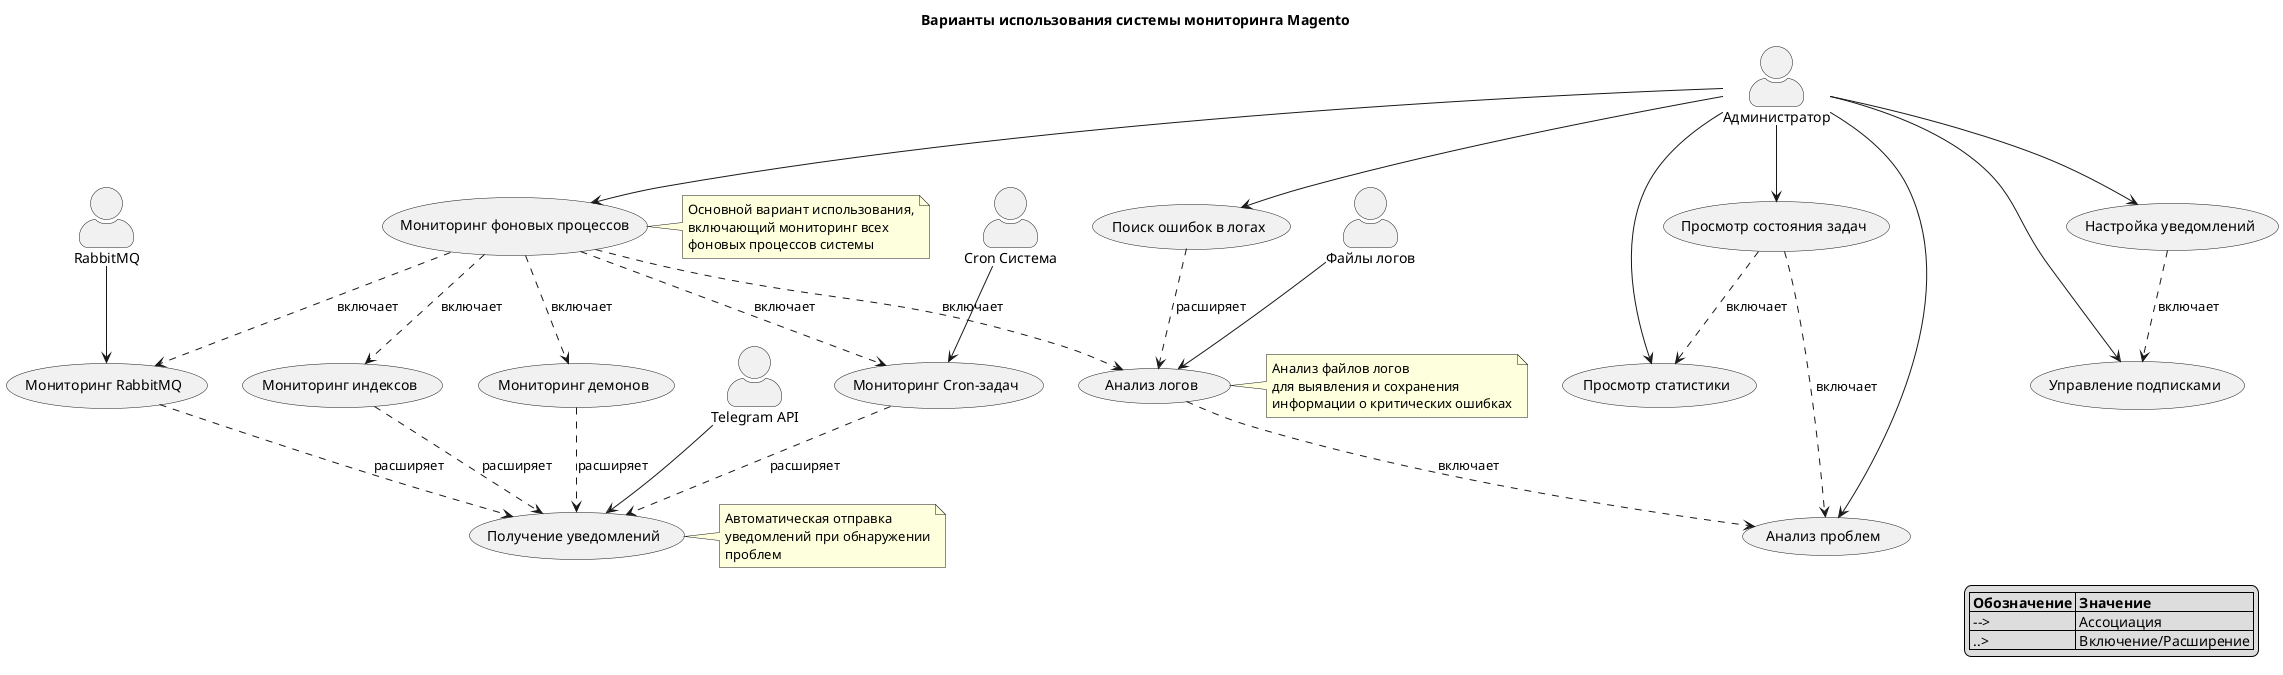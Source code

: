 @startuml
!define usecase(x) (x) as x
skinparam actorStyle awesome
skinparam usecaseStyle roundbox

title Варианты использования системы мониторинга Magento

' Акторы
actor Администратор
actor TelegramAPI as "Telegram API"
actor CronСистема as "Cron Система"
actor RabbitMQ as "RabbitMQ"
actor LogFiles as "Файлы логов"

' Основной вариант использования
usecase "Мониторинг фоновых процессов" as UC1

' Подварианты использования
usecase "Мониторинг Cron-задач" as UC1_1
usecase "Мониторинг RabbitMQ" as UC1_2
usecase "Мониторинг индексов" as UC1_3
usecase "Мониторинг демонов" as UC1_4
usecase "Анализ логов" as UC1_5

' Дополнительные варианты использования
usecase "Просмотр состояния задач" as UC2
usecase "Просмотр статистики" as UC3
usecase "Настройка уведомлений" as UC4
usecase "Получение уведомлений" as UC5
usecase "Анализ проблем" as UC6
usecase "Управление подписками" as UC7
usecase "Поиск ошибок в логах" as UC8

' Связи акторов с вариантами использования
Администратор --> UC1
Администратор --> UC2
Администратор --> UC3
Администратор --> UC4
Администратор --> UC6
Администратор --> UC7
Администратор --> UC8

TelegramAPI --> UC5
CronСистема --> UC1_1
RabbitMQ --> UC1_2
LogFiles --> UC1_5

' Связи между вариантами использования
UC1 ..> UC1_1 : включает
UC1 ..> UC1_2 : включает
UC1 ..> UC1_3 : включает
UC1 ..> UC1_4 : включает
UC1 ..> UC1_5 : включает

UC1_1 ..> UC5 : расширяет
UC1_2 ..> UC5 : расширяет
UC1_3 ..> UC5 : расширяет
UC1_4 ..> UC5 : расширяет

UC2 ..> UC3 : включает
UC2 ..> UC6 : включает

UC4 ..> UC7 : включает

UC8 ..> UC1_5 : расширяет
UC1_5 ..> UC6 : включает

' Примечания
note right of UC1
  Основной вариант использования,
  включающий мониторинг всех
  фоновых процессов системы
end note

note right of UC5
  Автоматическая отправка
  уведомлений при обнаружении
  проблем
end note

note right of UC1_5
  Анализ файлов логов
  для выявления и сохранения
  информации о критических ошибках
end note

' Легенда
legend right
  |= Обозначение |= Значение |
  | --> | Ассоциация |
  | ..> | Включение/Расширение |
endlegend

@enduml 